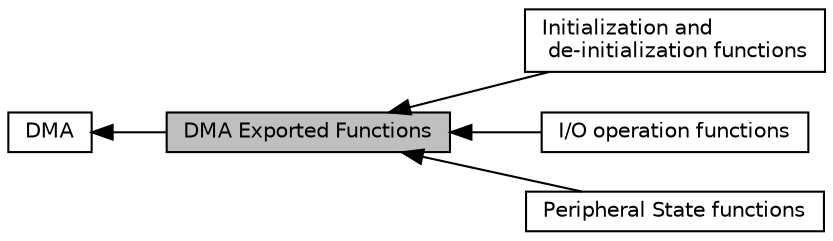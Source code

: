 digraph "DMA Exported Functions"
{
  edge [fontname="Helvetica",fontsize="10",labelfontname="Helvetica",labelfontsize="10"];
  node [fontname="Helvetica",fontsize="10",shape=record];
  rankdir=LR;
  Node2 [label="Initialization and\l de-initialization functions",height=0.2,width=0.4,color="black", fillcolor="white", style="filled",URL="$group___d_m_a___exported___functions___group1.html",tooltip="Initialization and de-initialization functions. "];
  Node3 [label="I/O operation functions",height=0.2,width=0.4,color="black", fillcolor="white", style="filled",URL="$group___d_m_a___exported___functions___group2.html",tooltip="I/O operation functions. "];
  Node4 [label="Peripheral State functions",height=0.2,width=0.4,color="black", fillcolor="white", style="filled",URL="$group___d_m_a___exported___functions___group3.html",tooltip="Peripheral State functions. "];
  Node1 [label="DMA",height=0.2,width=0.4,color="black", fillcolor="white", style="filled",URL="$group___d_m_a.html",tooltip="DMA HAL module driver. "];
  Node0 [label="DMA Exported Functions",height=0.2,width=0.4,color="black", fillcolor="grey75", style="filled", fontcolor="black"];
  Node1->Node0 [shape=plaintext, dir="back", style="solid"];
  Node0->Node2 [shape=plaintext, dir="back", style="solid"];
  Node0->Node3 [shape=plaintext, dir="back", style="solid"];
  Node0->Node4 [shape=plaintext, dir="back", style="solid"];
}

